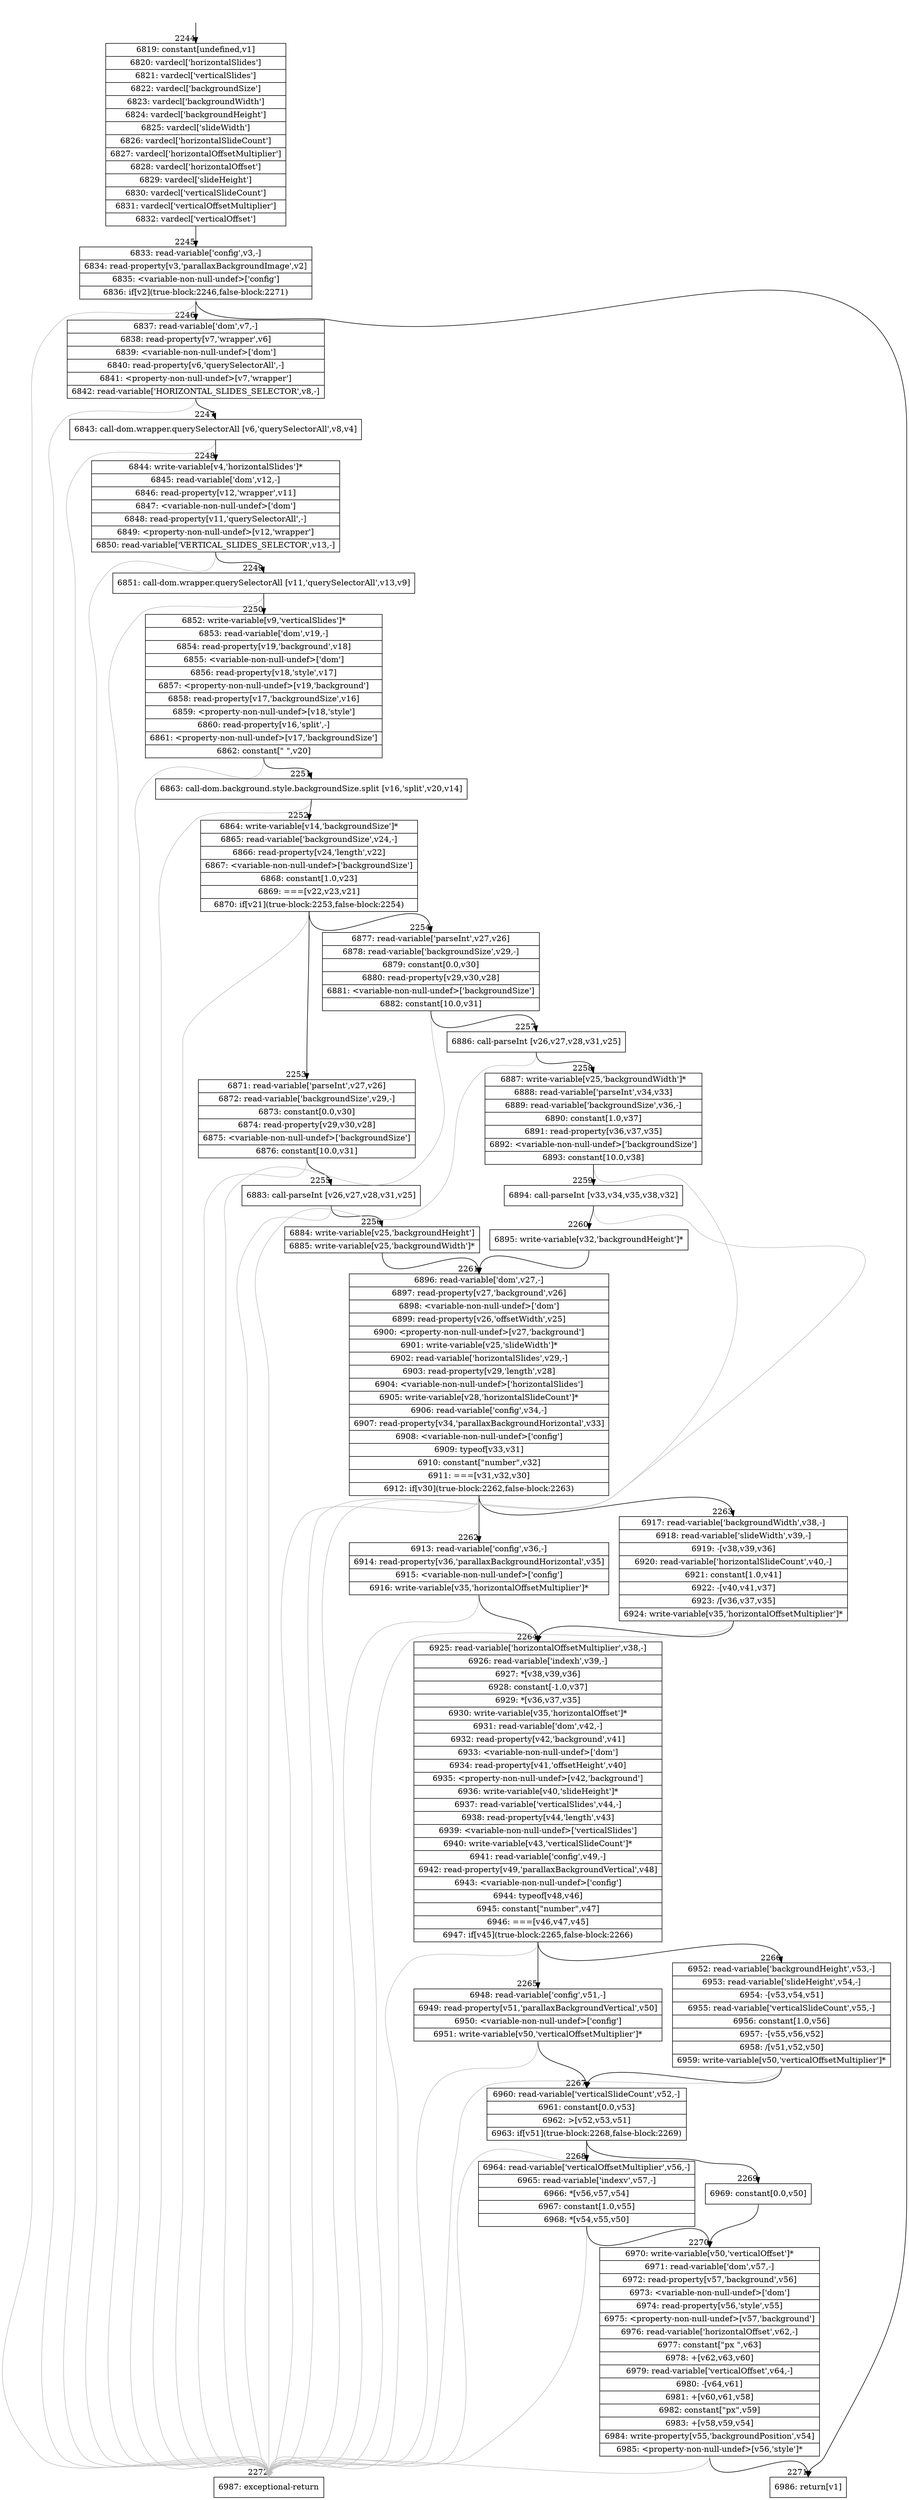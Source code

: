 digraph {
rankdir="TD"
BB_entry139[shape=none,label=""];
BB_entry139 -> BB2244 [tailport=s, headport=n, headlabel="    2244"]
BB2244 [shape=record label="{6819: constant[undefined,v1]|6820: vardecl['horizontalSlides']|6821: vardecl['verticalSlides']|6822: vardecl['backgroundSize']|6823: vardecl['backgroundWidth']|6824: vardecl['backgroundHeight']|6825: vardecl['slideWidth']|6826: vardecl['horizontalSlideCount']|6827: vardecl['horizontalOffsetMultiplier']|6828: vardecl['horizontalOffset']|6829: vardecl['slideHeight']|6830: vardecl['verticalSlideCount']|6831: vardecl['verticalOffsetMultiplier']|6832: vardecl['verticalOffset']}" ] 
BB2244 -> BB2245 [tailport=s, headport=n, headlabel="      2245"]
BB2245 [shape=record label="{6833: read-variable['config',v3,-]|6834: read-property[v3,'parallaxBackgroundImage',v2]|6835: \<variable-non-null-undef\>['config']|6836: if[v2](true-block:2246,false-block:2271)}" ] 
BB2245 -> BB2246 [tailport=s, headport=n, headlabel="      2246"]
BB2245 -> BB2271 [tailport=s, headport=n, headlabel="      2271"]
BB2245 -> BB2272 [tailport=s, headport=n, color=gray, headlabel="      2272"]
BB2246 [shape=record label="{6837: read-variable['dom',v7,-]|6838: read-property[v7,'wrapper',v6]|6839: \<variable-non-null-undef\>['dom']|6840: read-property[v6,'querySelectorAll',-]|6841: \<property-non-null-undef\>[v7,'wrapper']|6842: read-variable['HORIZONTAL_SLIDES_SELECTOR',v8,-]}" ] 
BB2246 -> BB2247 [tailport=s, headport=n, headlabel="      2247"]
BB2246 -> BB2272 [tailport=s, headport=n, color=gray]
BB2247 [shape=record label="{6843: call-dom.wrapper.querySelectorAll [v6,'querySelectorAll',v8,v4]}" ] 
BB2247 -> BB2248 [tailport=s, headport=n, headlabel="      2248"]
BB2247 -> BB2272 [tailport=s, headport=n, color=gray]
BB2248 [shape=record label="{6844: write-variable[v4,'horizontalSlides']*|6845: read-variable['dom',v12,-]|6846: read-property[v12,'wrapper',v11]|6847: \<variable-non-null-undef\>['dom']|6848: read-property[v11,'querySelectorAll',-]|6849: \<property-non-null-undef\>[v12,'wrapper']|6850: read-variable['VERTICAL_SLIDES_SELECTOR',v13,-]}" ] 
BB2248 -> BB2249 [tailport=s, headport=n, headlabel="      2249"]
BB2248 -> BB2272 [tailport=s, headport=n, color=gray]
BB2249 [shape=record label="{6851: call-dom.wrapper.querySelectorAll [v11,'querySelectorAll',v13,v9]}" ] 
BB2249 -> BB2250 [tailport=s, headport=n, headlabel="      2250"]
BB2249 -> BB2272 [tailport=s, headport=n, color=gray]
BB2250 [shape=record label="{6852: write-variable[v9,'verticalSlides']*|6853: read-variable['dom',v19,-]|6854: read-property[v19,'background',v18]|6855: \<variable-non-null-undef\>['dom']|6856: read-property[v18,'style',v17]|6857: \<property-non-null-undef\>[v19,'background']|6858: read-property[v17,'backgroundSize',v16]|6859: \<property-non-null-undef\>[v18,'style']|6860: read-property[v16,'split',-]|6861: \<property-non-null-undef\>[v17,'backgroundSize']|6862: constant[\" \",v20]}" ] 
BB2250 -> BB2251 [tailport=s, headport=n, headlabel="      2251"]
BB2250 -> BB2272 [tailport=s, headport=n, color=gray]
BB2251 [shape=record label="{6863: call-dom.background.style.backgroundSize.split [v16,'split',v20,v14]}" ] 
BB2251 -> BB2252 [tailport=s, headport=n, headlabel="      2252"]
BB2251 -> BB2272 [tailport=s, headport=n, color=gray]
BB2252 [shape=record label="{6864: write-variable[v14,'backgroundSize']*|6865: read-variable['backgroundSize',v24,-]|6866: read-property[v24,'length',v22]|6867: \<variable-non-null-undef\>['backgroundSize']|6868: constant[1.0,v23]|6869: ===[v22,v23,v21]|6870: if[v21](true-block:2253,false-block:2254)}" ] 
BB2252 -> BB2253 [tailport=s, headport=n, headlabel="      2253"]
BB2252 -> BB2254 [tailport=s, headport=n, headlabel="      2254"]
BB2252 -> BB2272 [tailport=s, headport=n, color=gray]
BB2253 [shape=record label="{6871: read-variable['parseInt',v27,v26]|6872: read-variable['backgroundSize',v29,-]|6873: constant[0.0,v30]|6874: read-property[v29,v30,v28]|6875: \<variable-non-null-undef\>['backgroundSize']|6876: constant[10.0,v31]}" ] 
BB2253 -> BB2255 [tailport=s, headport=n, headlabel="      2255"]
BB2253 -> BB2272 [tailport=s, headport=n, color=gray]
BB2254 [shape=record label="{6877: read-variable['parseInt',v27,v26]|6878: read-variable['backgroundSize',v29,-]|6879: constant[0.0,v30]|6880: read-property[v29,v30,v28]|6881: \<variable-non-null-undef\>['backgroundSize']|6882: constant[10.0,v31]}" ] 
BB2254 -> BB2257 [tailport=s, headport=n, headlabel="      2257"]
BB2254 -> BB2272 [tailport=s, headport=n, color=gray]
BB2255 [shape=record label="{6883: call-parseInt [v26,v27,v28,v31,v25]}" ] 
BB2255 -> BB2256 [tailport=s, headport=n, headlabel="      2256"]
BB2255 -> BB2272 [tailport=s, headport=n, color=gray]
BB2256 [shape=record label="{6884: write-variable[v25,'backgroundHeight']|6885: write-variable[v25,'backgroundWidth']*}" ] 
BB2256 -> BB2261 [tailport=s, headport=n, headlabel="      2261"]
BB2257 [shape=record label="{6886: call-parseInt [v26,v27,v28,v31,v25]}" ] 
BB2257 -> BB2258 [tailport=s, headport=n, headlabel="      2258"]
BB2257 -> BB2272 [tailport=s, headport=n, color=gray]
BB2258 [shape=record label="{6887: write-variable[v25,'backgroundWidth']*|6888: read-variable['parseInt',v34,v33]|6889: read-variable['backgroundSize',v36,-]|6890: constant[1.0,v37]|6891: read-property[v36,v37,v35]|6892: \<variable-non-null-undef\>['backgroundSize']|6893: constant[10.0,v38]}" ] 
BB2258 -> BB2259 [tailport=s, headport=n, headlabel="      2259"]
BB2258 -> BB2272 [tailport=s, headport=n, color=gray]
BB2259 [shape=record label="{6894: call-parseInt [v33,v34,v35,v38,v32]}" ] 
BB2259 -> BB2260 [tailport=s, headport=n, headlabel="      2260"]
BB2259 -> BB2272 [tailport=s, headport=n, color=gray]
BB2260 [shape=record label="{6895: write-variable[v32,'backgroundHeight']*}" ] 
BB2260 -> BB2261 [tailport=s, headport=n]
BB2261 [shape=record label="{6896: read-variable['dom',v27,-]|6897: read-property[v27,'background',v26]|6898: \<variable-non-null-undef\>['dom']|6899: read-property[v26,'offsetWidth',v25]|6900: \<property-non-null-undef\>[v27,'background']|6901: write-variable[v25,'slideWidth']*|6902: read-variable['horizontalSlides',v29,-]|6903: read-property[v29,'length',v28]|6904: \<variable-non-null-undef\>['horizontalSlides']|6905: write-variable[v28,'horizontalSlideCount']*|6906: read-variable['config',v34,-]|6907: read-property[v34,'parallaxBackgroundHorizontal',v33]|6908: \<variable-non-null-undef\>['config']|6909: typeof[v33,v31]|6910: constant[\"number\",v32]|6911: ===[v31,v32,v30]|6912: if[v30](true-block:2262,false-block:2263)}" ] 
BB2261 -> BB2262 [tailport=s, headport=n, headlabel="      2262"]
BB2261 -> BB2263 [tailport=s, headport=n, headlabel="      2263"]
BB2261 -> BB2272 [tailport=s, headport=n, color=gray]
BB2262 [shape=record label="{6913: read-variable['config',v36,-]|6914: read-property[v36,'parallaxBackgroundHorizontal',v35]|6915: \<variable-non-null-undef\>['config']|6916: write-variable[v35,'horizontalOffsetMultiplier']*}" ] 
BB2262 -> BB2264 [tailport=s, headport=n, headlabel="      2264"]
BB2262 -> BB2272 [tailport=s, headport=n, color=gray]
BB2263 [shape=record label="{6917: read-variable['backgroundWidth',v38,-]|6918: read-variable['slideWidth',v39,-]|6919: -[v38,v39,v36]|6920: read-variable['horizontalSlideCount',v40,-]|6921: constant[1.0,v41]|6922: -[v40,v41,v37]|6923: /[v36,v37,v35]|6924: write-variable[v35,'horizontalOffsetMultiplier']*}" ] 
BB2263 -> BB2264 [tailport=s, headport=n]
BB2263 -> BB2272 [tailport=s, headport=n, color=gray]
BB2264 [shape=record label="{6925: read-variable['horizontalOffsetMultiplier',v38,-]|6926: read-variable['indexh',v39,-]|6927: *[v38,v39,v36]|6928: constant[-1.0,v37]|6929: *[v36,v37,v35]|6930: write-variable[v35,'horizontalOffset']*|6931: read-variable['dom',v42,-]|6932: read-property[v42,'background',v41]|6933: \<variable-non-null-undef\>['dom']|6934: read-property[v41,'offsetHeight',v40]|6935: \<property-non-null-undef\>[v42,'background']|6936: write-variable[v40,'slideHeight']*|6937: read-variable['verticalSlides',v44,-]|6938: read-property[v44,'length',v43]|6939: \<variable-non-null-undef\>['verticalSlides']|6940: write-variable[v43,'verticalSlideCount']*|6941: read-variable['config',v49,-]|6942: read-property[v49,'parallaxBackgroundVertical',v48]|6943: \<variable-non-null-undef\>['config']|6944: typeof[v48,v46]|6945: constant[\"number\",v47]|6946: ===[v46,v47,v45]|6947: if[v45](true-block:2265,false-block:2266)}" ] 
BB2264 -> BB2265 [tailport=s, headport=n, headlabel="      2265"]
BB2264 -> BB2266 [tailport=s, headport=n, headlabel="      2266"]
BB2264 -> BB2272 [tailport=s, headport=n, color=gray]
BB2265 [shape=record label="{6948: read-variable['config',v51,-]|6949: read-property[v51,'parallaxBackgroundVertical',v50]|6950: \<variable-non-null-undef\>['config']|6951: write-variable[v50,'verticalOffsetMultiplier']*}" ] 
BB2265 -> BB2267 [tailport=s, headport=n, headlabel="      2267"]
BB2265 -> BB2272 [tailport=s, headport=n, color=gray]
BB2266 [shape=record label="{6952: read-variable['backgroundHeight',v53,-]|6953: read-variable['slideHeight',v54,-]|6954: -[v53,v54,v51]|6955: read-variable['verticalSlideCount',v55,-]|6956: constant[1.0,v56]|6957: -[v55,v56,v52]|6958: /[v51,v52,v50]|6959: write-variable[v50,'verticalOffsetMultiplier']*}" ] 
BB2266 -> BB2267 [tailport=s, headport=n]
BB2266 -> BB2272 [tailport=s, headport=n, color=gray]
BB2267 [shape=record label="{6960: read-variable['verticalSlideCount',v52,-]|6961: constant[0.0,v53]|6962: \>[v52,v53,v51]|6963: if[v51](true-block:2268,false-block:2269)}" ] 
BB2267 -> BB2268 [tailport=s, headport=n, headlabel="      2268"]
BB2267 -> BB2269 [tailport=s, headport=n, headlabel="      2269"]
BB2267 -> BB2272 [tailport=s, headport=n, color=gray]
BB2268 [shape=record label="{6964: read-variable['verticalOffsetMultiplier',v56,-]|6965: read-variable['indexv',v57,-]|6966: *[v56,v57,v54]|6967: constant[1.0,v55]|6968: *[v54,v55,v50]}" ] 
BB2268 -> BB2270 [tailport=s, headport=n, headlabel="      2270"]
BB2268 -> BB2272 [tailport=s, headport=n, color=gray]
BB2269 [shape=record label="{6969: constant[0.0,v50]}" ] 
BB2269 -> BB2270 [tailport=s, headport=n]
BB2270 [shape=record label="{6970: write-variable[v50,'verticalOffset']*|6971: read-variable['dom',v57,-]|6972: read-property[v57,'background',v56]|6973: \<variable-non-null-undef\>['dom']|6974: read-property[v56,'style',v55]|6975: \<property-non-null-undef\>[v57,'background']|6976: read-variable['horizontalOffset',v62,-]|6977: constant[\"px \",v63]|6978: +[v62,v63,v60]|6979: read-variable['verticalOffset',v64,-]|6980: -[v64,v61]|6981: +[v60,v61,v58]|6982: constant[\"px\",v59]|6983: +[v58,v59,v54]|6984: write-property[v55,'backgroundPosition',v54]|6985: \<property-non-null-undef\>[v56,'style']*}" ] 
BB2270 -> BB2271 [tailport=s, headport=n]
BB2270 -> BB2272 [tailport=s, headport=n, color=gray]
BB2271 [shape=record label="{6986: return[v1]}" ] 
BB2272 [shape=record label="{6987: exceptional-return}" ] 
//#$~ 2710
}
